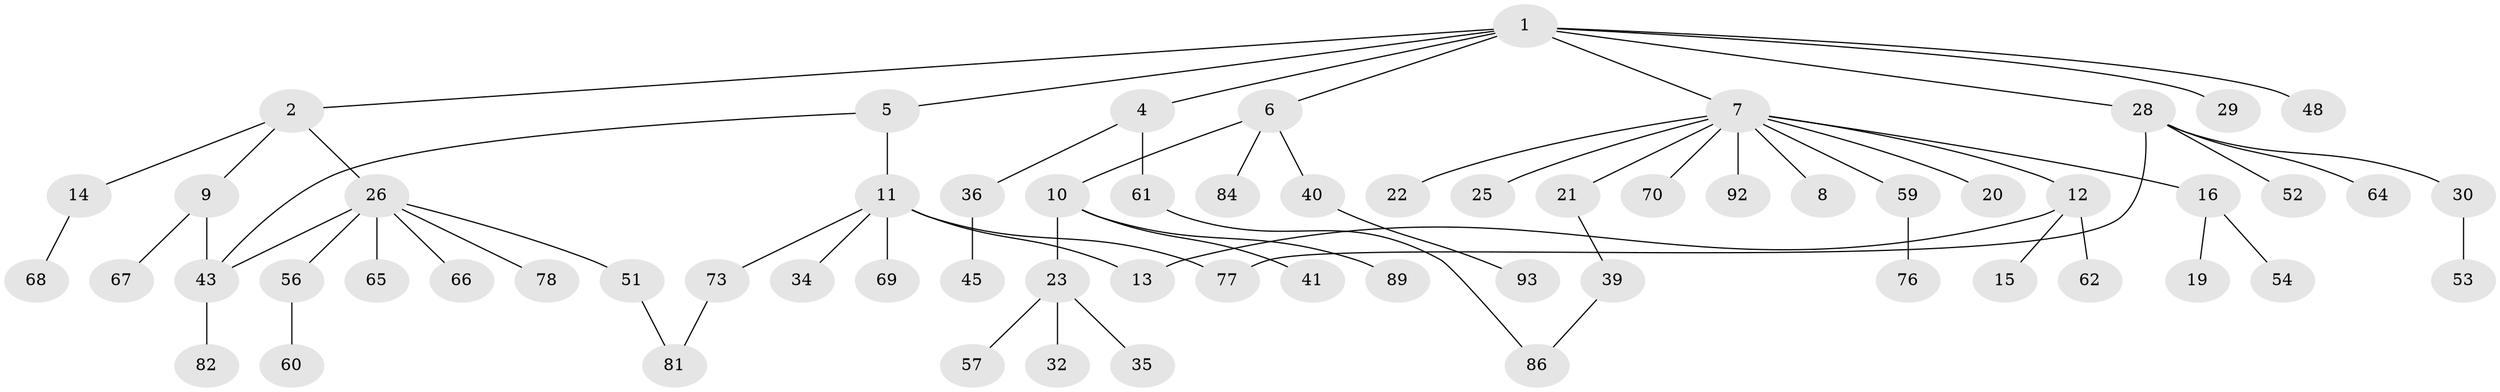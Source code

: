 // Generated by graph-tools (version 1.1) at 2025/23/03/03/25 07:23:33]
// undirected, 63 vertices, 68 edges
graph export_dot {
graph [start="1"]
  node [color=gray90,style=filled];
  1 [super="+3"];
  2 [super="+18"];
  4 [super="+47"];
  5 [super="+75"];
  6 [super="+37"];
  7 [super="+42"];
  8;
  9 [super="+46"];
  10 [super="+87"];
  11 [super="+38"];
  12 [super="+72"];
  13 [super="+44"];
  14 [super="+79"];
  15 [super="+17"];
  16 [super="+55"];
  19;
  20 [super="+50"];
  21 [super="+90"];
  22 [super="+27"];
  23 [super="+24"];
  25;
  26 [super="+33"];
  28 [super="+31"];
  29;
  30;
  32;
  34 [super="+63"];
  35;
  36 [super="+91"];
  39 [super="+49"];
  40;
  41;
  43 [super="+58"];
  45;
  48;
  51;
  52;
  53 [super="+74"];
  54;
  56 [super="+96"];
  57;
  59;
  60 [super="+83"];
  61 [super="+71"];
  62;
  64;
  65;
  66;
  67 [super="+88"];
  68 [super="+80"];
  69;
  70;
  73;
  76;
  77;
  78 [super="+85"];
  81 [super="+95"];
  82 [super="+94"];
  84;
  86;
  89;
  92;
  93;
  1 -- 2;
  1 -- 4;
  1 -- 7;
  1 -- 29;
  1 -- 48;
  1 -- 28;
  1 -- 5;
  1 -- 6;
  2 -- 9;
  2 -- 14;
  2 -- 26;
  4 -- 36;
  4 -- 61;
  5 -- 11;
  5 -- 43;
  6 -- 10;
  6 -- 40;
  6 -- 84;
  7 -- 8;
  7 -- 12;
  7 -- 16;
  7 -- 20;
  7 -- 21;
  7 -- 22;
  7 -- 25;
  7 -- 59;
  7 -- 92;
  7 -- 70;
  9 -- 43;
  9 -- 67;
  10 -- 23;
  10 -- 41;
  10 -- 89;
  11 -- 13;
  11 -- 34;
  11 -- 69;
  11 -- 73;
  11 -- 77;
  12 -- 15;
  12 -- 62;
  12 -- 13;
  14 -- 68;
  16 -- 19;
  16 -- 54;
  21 -- 39;
  23 -- 57;
  23 -- 32;
  23 -- 35;
  26 -- 51;
  26 -- 56;
  26 -- 66;
  26 -- 65;
  26 -- 78;
  26 -- 43;
  28 -- 30;
  28 -- 77;
  28 -- 64;
  28 -- 52;
  30 -- 53;
  36 -- 45;
  39 -- 86;
  40 -- 93;
  43 -- 82;
  51 -- 81;
  56 -- 60;
  59 -- 76;
  61 -- 86;
  73 -- 81;
}
